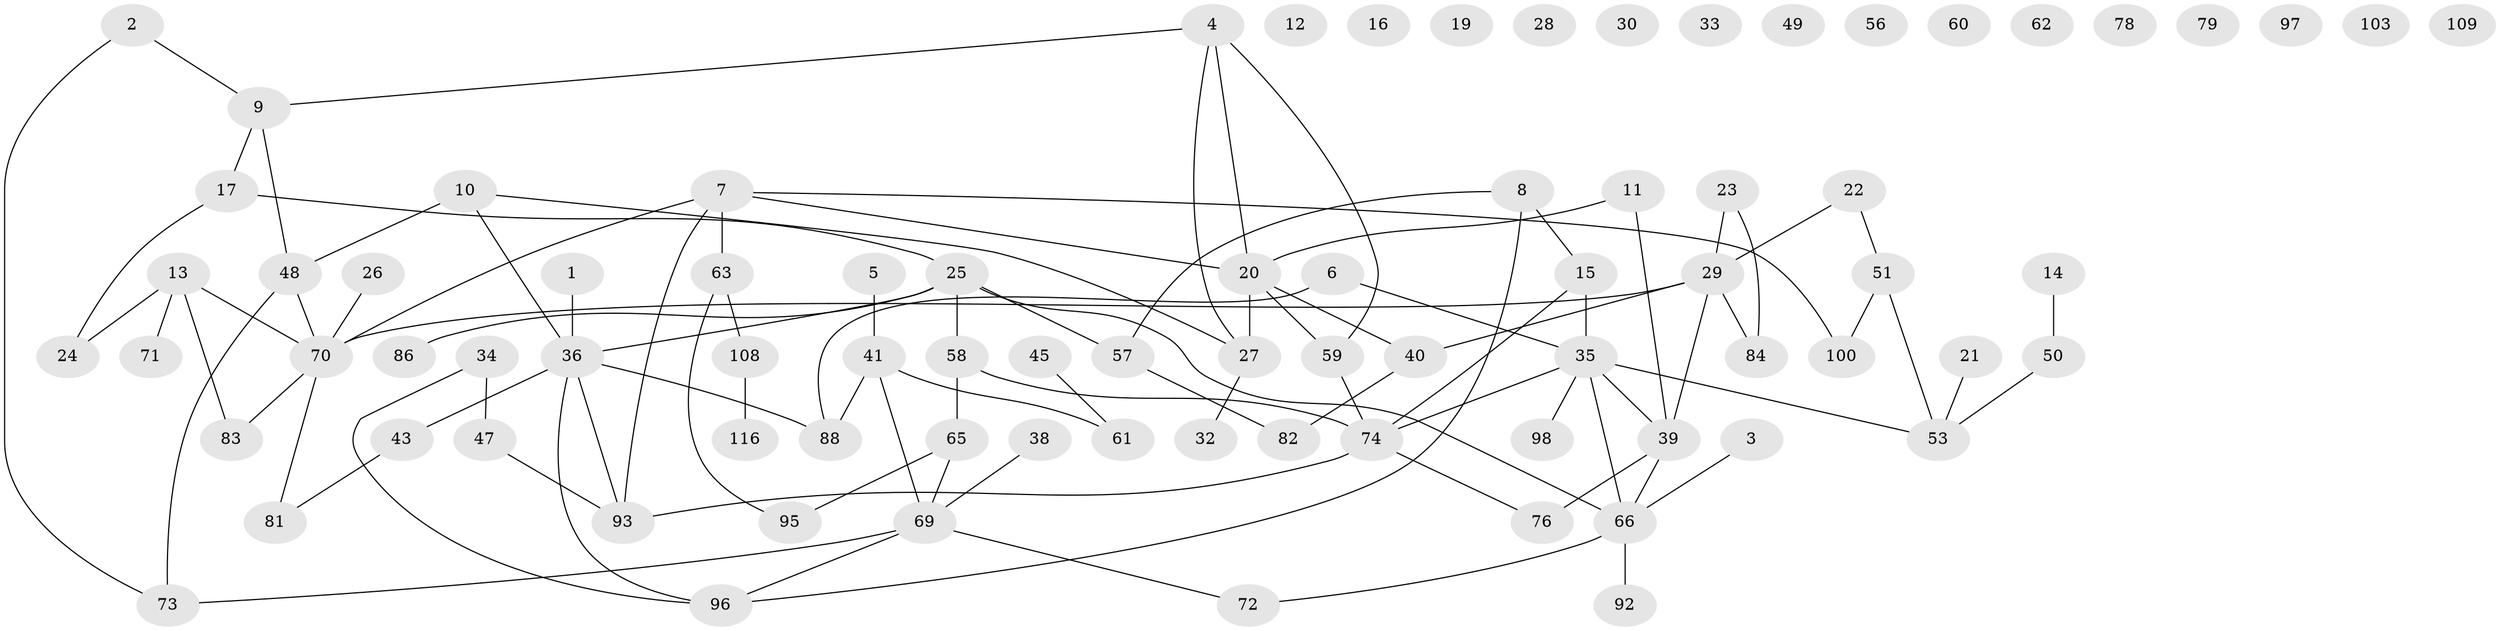 // original degree distribution, {1: 0.1794871794871795, 2: 0.2564102564102564, 3: 0.23076923076923078, 4: 0.13675213675213677, 0: 0.1282051282051282, 5: 0.03418803418803419, 6: 0.03418803418803419}
// Generated by graph-tools (version 1.1) at 2025/41/03/06/25 10:41:20]
// undirected, 82 vertices, 98 edges
graph export_dot {
graph [start="1"]
  node [color=gray90,style=filled];
  1;
  2;
  3;
  4 [super="+90"];
  5;
  6;
  7 [super="+46"];
  8 [super="+99"];
  9 [super="+67"];
  10;
  11;
  12;
  13 [super="+18"];
  14 [super="+31"];
  15;
  16;
  17 [super="+52"];
  19;
  20 [super="+64"];
  21;
  22;
  23 [super="+37"];
  24;
  25 [super="+44"];
  26;
  27 [super="+77"];
  28;
  29 [super="+54"];
  30;
  32 [super="+68"];
  33;
  34;
  35 [super="+75"];
  36 [super="+80"];
  38 [super="+102"];
  39 [super="+42"];
  40;
  41 [super="+94"];
  43;
  45;
  47 [super="+55"];
  48 [super="+106"];
  49;
  50;
  51 [super="+104"];
  53 [super="+85"];
  56;
  57;
  58 [super="+91"];
  59 [super="+117"];
  60;
  61;
  62;
  63 [super="+113"];
  65 [super="+89"];
  66 [super="+110"];
  69 [super="+115"];
  70 [super="+87"];
  71;
  72;
  73 [super="+107"];
  74 [super="+114"];
  76;
  78;
  79;
  81;
  82;
  83 [super="+105"];
  84;
  86;
  88 [super="+101"];
  92;
  93 [super="+112"];
  95;
  96 [super="+111"];
  97;
  98;
  100;
  103;
  108;
  109;
  116;
  1 -- 36;
  2 -- 9;
  2 -- 73;
  3 -- 66;
  4 -- 27;
  4 -- 20;
  4 -- 9;
  4 -- 59;
  5 -- 41;
  6 -- 35;
  6 -- 88;
  7 -- 93;
  7 -- 100;
  7 -- 20;
  7 -- 63;
  7 -- 70;
  8 -- 15;
  8 -- 57;
  8 -- 96;
  9 -- 17;
  9 -- 48;
  10 -- 27;
  10 -- 48;
  10 -- 36;
  11 -- 20;
  11 -- 39;
  13 -- 24;
  13 -- 71;
  13 -- 70;
  13 -- 83;
  14 -- 50;
  15 -- 35;
  15 -- 74;
  17 -- 24;
  17 -- 25;
  20 -- 40;
  20 -- 27 [weight=2];
  20 -- 59;
  21 -- 53;
  22 -- 29;
  22 -- 51;
  23 -- 84;
  23 -- 29;
  25 -- 66;
  25 -- 86;
  25 -- 57;
  25 -- 58;
  25 -- 36;
  26 -- 70;
  27 -- 32;
  29 -- 70;
  29 -- 84;
  29 -- 40;
  29 -- 39;
  34 -- 47;
  34 -- 96;
  35 -- 39;
  35 -- 98;
  35 -- 53;
  35 -- 66;
  35 -- 74;
  36 -- 43;
  36 -- 93;
  36 -- 96;
  36 -- 88;
  38 -- 69;
  39 -- 76;
  39 -- 66;
  40 -- 82;
  41 -- 61;
  41 -- 88;
  41 -- 69;
  43 -- 81;
  45 -- 61;
  47 -- 93;
  48 -- 73;
  48 -- 70;
  50 -- 53;
  51 -- 53;
  51 -- 100;
  57 -- 82;
  58 -- 65;
  58 -- 74;
  59 -- 74 [weight=2];
  63 -- 95;
  63 -- 108;
  65 -- 69;
  65 -- 95;
  66 -- 92;
  66 -- 72;
  69 -- 72;
  69 -- 96;
  69 -- 73;
  70 -- 81;
  70 -- 83;
  74 -- 76;
  74 -- 93;
  108 -- 116;
}
